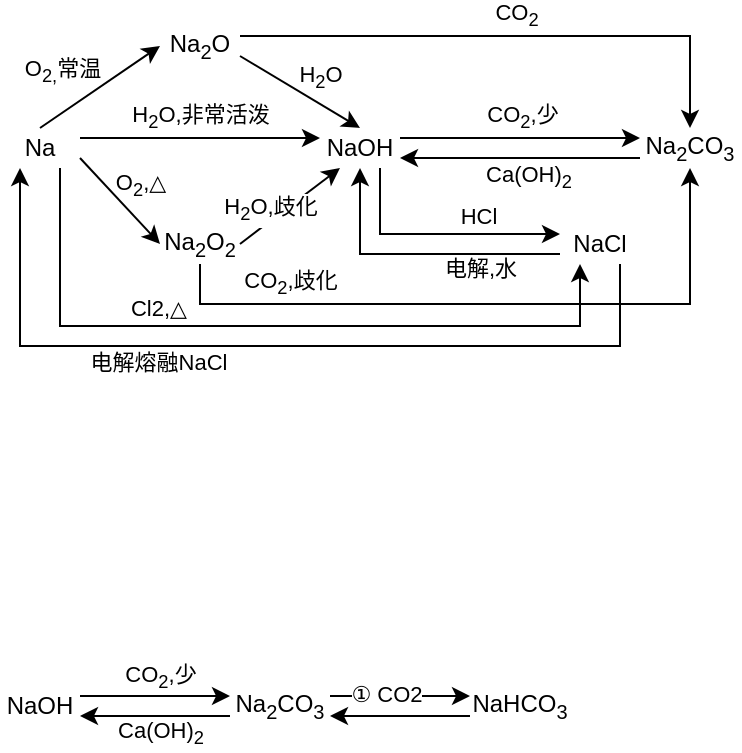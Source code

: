 <mxfile version="14.5.6" type="github">
  <diagram id="NWEgdLzTNcCdse6CF6So" name="第 1 页">
    <mxGraphModel dx="760" dy="423" grid="1" gridSize="10" guides="1" tooltips="1" connect="1" arrows="1" fold="1" page="1" pageScale="1" pageWidth="827" pageHeight="1169" math="0" shadow="0">
      <root>
        <mxCell id="0" />
        <mxCell id="1" parent="0" />
        <mxCell id="CSGc5qnouwRxRaY-37hw-4" style="orthogonalLoop=1;jettySize=auto;html=1;exitX=0.5;exitY=0;exitDx=0;exitDy=0;entryX=0;entryY=0.5;entryDx=0;entryDy=0;rounded=0;labelBackgroundColor=none;" parent="1" source="CSGc5qnouwRxRaY-37hw-2" target="CSGc5qnouwRxRaY-37hw-3" edge="1">
          <mxGeometry relative="1" as="geometry" />
        </mxCell>
        <mxCell id="CSGc5qnouwRxRaY-37hw-5" value="O&lt;sub&gt;2,&lt;/sub&gt;常温" style="edgeLabel;html=1;align=center;verticalAlign=middle;resizable=0;points=[];labelBackgroundColor=none;" parent="CSGc5qnouwRxRaY-37hw-4" vertex="1" connectable="0">
          <mxGeometry x="-0.01" y="3" relative="1" as="geometry">
            <mxPoint x="-17.53" y="-5.77" as="offset" />
          </mxGeometry>
        </mxCell>
        <mxCell id="7AssjnRXzXRhhfTUIeLp-10" style="edgeStyle=orthogonalEdgeStyle;rounded=0;orthogonalLoop=1;jettySize=auto;html=1;entryX=0;entryY=0.25;entryDx=0;entryDy=0;exitX=1;exitY=0.25;exitDx=0;exitDy=0;labelBackgroundColor=none;" edge="1" parent="1" source="CSGc5qnouwRxRaY-37hw-2" target="CSGc5qnouwRxRaY-37hw-6">
          <mxGeometry relative="1" as="geometry" />
        </mxCell>
        <mxCell id="7AssjnRXzXRhhfTUIeLp-11" value="H&lt;sub&gt;2&lt;/sub&gt;O,非常活泼" style="edgeLabel;html=1;align=center;verticalAlign=middle;resizable=0;points=[];labelBackgroundColor=none;" vertex="1" connectable="0" parent="7AssjnRXzXRhhfTUIeLp-10">
          <mxGeometry x="-0.167" y="-1" relative="1" as="geometry">
            <mxPoint x="10" y="-11" as="offset" />
          </mxGeometry>
        </mxCell>
        <mxCell id="7AssjnRXzXRhhfTUIeLp-12" style="rounded=0;orthogonalLoop=1;jettySize=auto;html=1;exitX=1;exitY=0.75;exitDx=0;exitDy=0;entryX=0;entryY=0.5;entryDx=0;entryDy=0;labelBackgroundColor=none;" edge="1" parent="1" source="CSGc5qnouwRxRaY-37hw-2" target="7AssjnRXzXRhhfTUIeLp-9">
          <mxGeometry relative="1" as="geometry" />
        </mxCell>
        <mxCell id="7AssjnRXzXRhhfTUIeLp-27" value="O&lt;sub&gt;2&lt;/sub&gt;,△" style="edgeLabel;html=1;align=center;verticalAlign=middle;resizable=0;points=[];labelBackgroundColor=none;" vertex="1" connectable="0" parent="7AssjnRXzXRhhfTUIeLp-12">
          <mxGeometry x="-0.286" y="1" relative="1" as="geometry">
            <mxPoint x="15.18" y="-0.47" as="offset" />
          </mxGeometry>
        </mxCell>
        <mxCell id="7AssjnRXzXRhhfTUIeLp-22" style="edgeStyle=orthogonalEdgeStyle;rounded=0;orthogonalLoop=1;jettySize=auto;html=1;entryX=0.25;entryY=1;entryDx=0;entryDy=0;exitX=0.75;exitY=1;exitDx=0;exitDy=0;labelBackgroundColor=none;" edge="1" parent="1" source="CSGc5qnouwRxRaY-37hw-2" target="7AssjnRXzXRhhfTUIeLp-14">
          <mxGeometry relative="1" as="geometry">
            <mxPoint x="100" y="330" as="targetPoint" />
            <Array as="points">
              <mxPoint x="110" y="310" />
              <mxPoint x="370" y="310" />
            </Array>
          </mxGeometry>
        </mxCell>
        <mxCell id="7AssjnRXzXRhhfTUIeLp-25" value="Cl2,△" style="edgeLabel;html=1;align=center;verticalAlign=middle;resizable=0;points=[];labelBackgroundColor=none;" vertex="1" connectable="0" parent="7AssjnRXzXRhhfTUIeLp-22">
          <mxGeometry x="-0.432" relative="1" as="geometry">
            <mxPoint x="22.83" y="-9.03" as="offset" />
          </mxGeometry>
        </mxCell>
        <mxCell id="CSGc5qnouwRxRaY-37hw-2" value="Na" style="text;html=1;strokeColor=none;fillColor=none;align=center;verticalAlign=middle;whiteSpace=wrap;rounded=0;labelBackgroundColor=none;" parent="1" vertex="1">
          <mxGeometry x="80" y="211" width="40" height="20" as="geometry" />
        </mxCell>
        <mxCell id="CSGc5qnouwRxRaY-37hw-8" style="rounded=0;orthogonalLoop=1;jettySize=auto;html=1;exitX=1;exitY=0.75;exitDx=0;exitDy=0;entryX=0.5;entryY=0;entryDx=0;entryDy=0;labelBackgroundColor=none;" parent="1" source="CSGc5qnouwRxRaY-37hw-3" target="CSGc5qnouwRxRaY-37hw-6" edge="1">
          <mxGeometry relative="1" as="geometry" />
        </mxCell>
        <mxCell id="CSGc5qnouwRxRaY-37hw-9" value="H&lt;sub&gt;2&lt;/sub&gt;O" style="edgeLabel;html=1;align=center;verticalAlign=middle;resizable=0;points=[];labelBackgroundColor=none;" parent="CSGc5qnouwRxRaY-37hw-8" vertex="1" connectable="0">
          <mxGeometry x="-0.396" y="-1" relative="1" as="geometry">
            <mxPoint x="22.18" y="-0.86" as="offset" />
          </mxGeometry>
        </mxCell>
        <mxCell id="7AssjnRXzXRhhfTUIeLp-4" style="rounded=0;orthogonalLoop=1;jettySize=auto;html=1;exitX=1;exitY=0.25;exitDx=0;exitDy=0;entryX=0.5;entryY=0;entryDx=0;entryDy=0;edgeStyle=orthogonalEdgeStyle;labelBackgroundColor=none;" edge="1" parent="1" source="CSGc5qnouwRxRaY-37hw-3" target="CSGc5qnouwRxRaY-37hw-10">
          <mxGeometry relative="1" as="geometry" />
        </mxCell>
        <mxCell id="7AssjnRXzXRhhfTUIeLp-7" value="CO&lt;sub&gt;2&lt;/sub&gt;" style="edgeLabel;html=1;align=center;verticalAlign=middle;resizable=0;points=[];labelBackgroundColor=none;" vertex="1" connectable="0" parent="7AssjnRXzXRhhfTUIeLp-4">
          <mxGeometry x="0.015" y="1" relative="1" as="geometry">
            <mxPoint y="-9" as="offset" />
          </mxGeometry>
        </mxCell>
        <mxCell id="CSGc5qnouwRxRaY-37hw-3" value="Na&lt;sub&gt;2&lt;/sub&gt;O" style="text;html=1;strokeColor=none;fillColor=none;align=center;verticalAlign=middle;whiteSpace=wrap;rounded=0;labelBackgroundColor=none;" parent="1" vertex="1">
          <mxGeometry x="160" y="160" width="40" height="20" as="geometry" />
        </mxCell>
        <mxCell id="CSGc5qnouwRxRaY-37hw-11" style="edgeStyle=none;rounded=0;orthogonalLoop=1;jettySize=auto;html=1;exitX=1;exitY=0.25;exitDx=0;exitDy=0;entryX=0;entryY=0.25;entryDx=0;entryDy=0;labelBackgroundColor=none;" parent="1" source="CSGc5qnouwRxRaY-37hw-6" target="CSGc5qnouwRxRaY-37hw-10" edge="1">
          <mxGeometry relative="1" as="geometry" />
        </mxCell>
        <mxCell id="CSGc5qnouwRxRaY-37hw-14" value="CO&lt;sub&gt;2&lt;/sub&gt;,少" style="edgeLabel;html=1;align=center;verticalAlign=middle;resizable=0;points=[];labelBackgroundColor=none;" parent="CSGc5qnouwRxRaY-37hw-11" vertex="1" connectable="0">
          <mxGeometry x="-0.161" y="-1" relative="1" as="geometry">
            <mxPoint x="10" y="-11" as="offset" />
          </mxGeometry>
        </mxCell>
        <mxCell id="7AssjnRXzXRhhfTUIeLp-15" style="edgeStyle=orthogonalEdgeStyle;rounded=0;orthogonalLoop=1;jettySize=auto;html=1;exitX=0.75;exitY=1;exitDx=0;exitDy=0;entryX=0;entryY=0.25;entryDx=0;entryDy=0;labelBackgroundColor=none;" edge="1" parent="1" source="CSGc5qnouwRxRaY-37hw-6" target="7AssjnRXzXRhhfTUIeLp-14">
          <mxGeometry relative="1" as="geometry" />
        </mxCell>
        <mxCell id="7AssjnRXzXRhhfTUIeLp-18" value="HCl" style="edgeLabel;html=1;align=center;verticalAlign=middle;resizable=0;points=[];labelBackgroundColor=none;" vertex="1" connectable="0" parent="7AssjnRXzXRhhfTUIeLp-15">
          <mxGeometry x="-0.109" y="1" relative="1" as="geometry">
            <mxPoint x="26.79" y="-8" as="offset" />
          </mxGeometry>
        </mxCell>
        <mxCell id="CSGc5qnouwRxRaY-37hw-6" value="NaOH" style="text;html=1;strokeColor=none;fillColor=none;align=center;verticalAlign=middle;whiteSpace=wrap;rounded=0;labelBackgroundColor=none;" parent="1" vertex="1">
          <mxGeometry x="240" y="211" width="40" height="20" as="geometry" />
        </mxCell>
        <mxCell id="CSGc5qnouwRxRaY-37hw-12" style="edgeStyle=none;rounded=0;orthogonalLoop=1;jettySize=auto;html=1;exitX=0;exitY=0.75;exitDx=0;exitDy=0;entryX=1;entryY=0.75;entryDx=0;entryDy=0;labelBackgroundColor=none;" parent="1" source="CSGc5qnouwRxRaY-37hw-10" target="CSGc5qnouwRxRaY-37hw-6" edge="1">
          <mxGeometry relative="1" as="geometry" />
        </mxCell>
        <mxCell id="CSGc5qnouwRxRaY-37hw-15" value="Ca(OH)&lt;sub&gt;2&lt;/sub&gt;" style="edgeLabel;html=1;align=center;verticalAlign=middle;resizable=0;points=[];labelBackgroundColor=none;" parent="CSGc5qnouwRxRaY-37hw-12" vertex="1" connectable="0">
          <mxGeometry x="0.189" y="1" relative="1" as="geometry">
            <mxPoint x="15.67" y="9" as="offset" />
          </mxGeometry>
        </mxCell>
        <mxCell id="CSGc5qnouwRxRaY-37hw-10" value="Na&lt;sub&gt;2&lt;/sub&gt;CO&lt;sub&gt;3&lt;/sub&gt;" style="text;html=1;strokeColor=none;fillColor=none;align=center;verticalAlign=middle;whiteSpace=wrap;rounded=0;labelBackgroundColor=none;" parent="1" vertex="1">
          <mxGeometry x="400" y="211" width="50" height="20" as="geometry" />
        </mxCell>
        <mxCell id="7AssjnRXzXRhhfTUIeLp-13" style="rounded=0;orthogonalLoop=1;jettySize=auto;html=1;exitX=1;exitY=0.5;exitDx=0;exitDy=0;entryX=0.25;entryY=1;entryDx=0;entryDy=0;labelBackgroundColor=none;" edge="1" parent="1" source="7AssjnRXzXRhhfTUIeLp-9" target="CSGc5qnouwRxRaY-37hw-6">
          <mxGeometry relative="1" as="geometry" />
        </mxCell>
        <mxCell id="7AssjnRXzXRhhfTUIeLp-30" value="H&lt;sub&gt;2&lt;/sub&gt;O,歧化" style="edgeLabel;html=1;align=center;verticalAlign=middle;resizable=0;points=[];labelBackgroundColor=#ffffff;" vertex="1" connectable="0" parent="7AssjnRXzXRhhfTUIeLp-13">
          <mxGeometry x="-0.59" y="1" relative="1" as="geometry">
            <mxPoint x="5.07" y="-9" as="offset" />
          </mxGeometry>
        </mxCell>
        <mxCell id="7AssjnRXzXRhhfTUIeLp-20" style="edgeStyle=orthogonalEdgeStyle;rounded=0;orthogonalLoop=1;jettySize=auto;html=1;exitX=0.5;exitY=1;exitDx=0;exitDy=0;entryX=0.5;entryY=1;entryDx=0;entryDy=0;labelBackgroundColor=none;" edge="1" parent="1" source="7AssjnRXzXRhhfTUIeLp-9" target="CSGc5qnouwRxRaY-37hw-10">
          <mxGeometry relative="1" as="geometry" />
        </mxCell>
        <mxCell id="7AssjnRXzXRhhfTUIeLp-21" value="CO&lt;sub&gt;2&lt;/sub&gt;,歧化" style="edgeLabel;html=1;align=center;verticalAlign=middle;resizable=0;points=[];labelBackgroundColor=none;" vertex="1" connectable="0" parent="7AssjnRXzXRhhfTUIeLp-20">
          <mxGeometry x="-0.678" y="-1" relative="1" as="geometry">
            <mxPoint x="11.41" y="-11.03" as="offset" />
          </mxGeometry>
        </mxCell>
        <mxCell id="7AssjnRXzXRhhfTUIeLp-9" value="Na&lt;sub&gt;2&lt;/sub&gt;O&lt;sub&gt;2&lt;/sub&gt;" style="text;html=1;strokeColor=none;fillColor=none;align=center;verticalAlign=middle;whiteSpace=wrap;rounded=0;labelBackgroundColor=none;" vertex="1" parent="1">
          <mxGeometry x="160" y="259" width="40" height="20" as="geometry" />
        </mxCell>
        <mxCell id="7AssjnRXzXRhhfTUIeLp-17" style="edgeStyle=orthogonalEdgeStyle;rounded=0;orthogonalLoop=1;jettySize=auto;html=1;exitX=0;exitY=0.75;exitDx=0;exitDy=0;entryX=0.5;entryY=1;entryDx=0;entryDy=0;labelBackgroundColor=none;" edge="1" parent="1" source="7AssjnRXzXRhhfTUIeLp-14" target="CSGc5qnouwRxRaY-37hw-6">
          <mxGeometry relative="1" as="geometry" />
        </mxCell>
        <mxCell id="7AssjnRXzXRhhfTUIeLp-19" value="电解,水" style="edgeLabel;html=1;align=center;verticalAlign=middle;resizable=0;points=[];labelBackgroundColor=none;" vertex="1" connectable="0" parent="7AssjnRXzXRhhfTUIeLp-17">
          <mxGeometry x="0.115" y="-1" relative="1" as="geometry">
            <mxPoint x="39.31" y="8" as="offset" />
          </mxGeometry>
        </mxCell>
        <mxCell id="7AssjnRXzXRhhfTUIeLp-24" style="edgeStyle=orthogonalEdgeStyle;rounded=0;orthogonalLoop=1;jettySize=auto;html=1;exitX=0.75;exitY=1;exitDx=0;exitDy=0;entryX=0.25;entryY=1;entryDx=0;entryDy=0;labelBackgroundColor=none;" edge="1" parent="1" source="7AssjnRXzXRhhfTUIeLp-14" target="CSGc5qnouwRxRaY-37hw-2">
          <mxGeometry relative="1" as="geometry">
            <Array as="points">
              <mxPoint x="390" y="320" />
              <mxPoint x="90" y="320" />
            </Array>
          </mxGeometry>
        </mxCell>
        <mxCell id="7AssjnRXzXRhhfTUIeLp-26" value="电解熔融NaCl" style="edgeLabel;html=1;align=center;verticalAlign=middle;resizable=0;points=[];labelBackgroundColor=none;" vertex="1" connectable="0" parent="7AssjnRXzXRhhfTUIeLp-24">
          <mxGeometry x="0.404" y="2" relative="1" as="geometry">
            <mxPoint x="29.79" y="5.97" as="offset" />
          </mxGeometry>
        </mxCell>
        <mxCell id="7AssjnRXzXRhhfTUIeLp-14" value="NaCl" style="text;html=1;strokeColor=none;fillColor=none;align=center;verticalAlign=middle;whiteSpace=wrap;rounded=0;labelBackgroundColor=none;" vertex="1" parent="1">
          <mxGeometry x="360" y="259" width="40" height="20" as="geometry" />
        </mxCell>
        <mxCell id="7AssjnRXzXRhhfTUIeLp-34" style="edgeStyle=none;rounded=0;orthogonalLoop=1;jettySize=auto;html=1;exitX=1;exitY=0.25;exitDx=0;exitDy=0;entryX=0;entryY=0.25;entryDx=0;entryDy=0;labelBackgroundColor=none;" edge="1" parent="1" source="7AssjnRXzXRhhfTUIeLp-32" target="7AssjnRXzXRhhfTUIeLp-33">
          <mxGeometry relative="1" as="geometry" />
        </mxCell>
        <mxCell id="7AssjnRXzXRhhfTUIeLp-36" value="CO&lt;sub&gt;2&lt;/sub&gt;,少" style="edgeLabel;html=1;align=center;verticalAlign=middle;resizable=0;points=[];labelBackgroundColor=none;" vertex="1" connectable="0" parent="7AssjnRXzXRhhfTUIeLp-34">
          <mxGeometry x="-0.301" y="-1" relative="1" as="geometry">
            <mxPoint x="13.79" y="-10" as="offset" />
          </mxGeometry>
        </mxCell>
        <mxCell id="7AssjnRXzXRhhfTUIeLp-32" value="NaOH" style="text;html=1;strokeColor=none;fillColor=none;align=center;verticalAlign=middle;whiteSpace=wrap;rounded=0;labelBackgroundColor=#ffffff;" vertex="1" parent="1">
          <mxGeometry x="80" y="490" width="40" height="20" as="geometry" />
        </mxCell>
        <mxCell id="7AssjnRXzXRhhfTUIeLp-35" style="edgeStyle=none;rounded=0;orthogonalLoop=1;jettySize=auto;html=1;exitX=0;exitY=0.75;exitDx=0;exitDy=0;entryX=1;entryY=0.75;entryDx=0;entryDy=0;labelBackgroundColor=none;" edge="1" parent="1" source="7AssjnRXzXRhhfTUIeLp-33" target="7AssjnRXzXRhhfTUIeLp-32">
          <mxGeometry relative="1" as="geometry" />
        </mxCell>
        <mxCell id="7AssjnRXzXRhhfTUIeLp-37" value="Ca(OH)&lt;sub&gt;2&lt;/sub&gt;" style="edgeLabel;html=1;align=center;verticalAlign=middle;resizable=0;points=[];" vertex="1" connectable="0" parent="7AssjnRXzXRhhfTUIeLp-35">
          <mxGeometry x="0.209" y="2" relative="1" as="geometry">
            <mxPoint x="10.52" y="7" as="offset" />
          </mxGeometry>
        </mxCell>
        <mxCell id="7AssjnRXzXRhhfTUIeLp-39" style="edgeStyle=none;rounded=0;orthogonalLoop=1;jettySize=auto;html=1;exitX=1;exitY=0.25;exitDx=0;exitDy=0;entryX=0;entryY=0.25;entryDx=0;entryDy=0;labelBackgroundColor=none;" edge="1" parent="1" source="7AssjnRXzXRhhfTUIeLp-33" target="7AssjnRXzXRhhfTUIeLp-38">
          <mxGeometry relative="1" as="geometry" />
        </mxCell>
        <mxCell id="7AssjnRXzXRhhfTUIeLp-42" value="① CO2" style="edgeLabel;html=1;align=center;verticalAlign=middle;resizable=0;points=[];" vertex="1" connectable="0" parent="7AssjnRXzXRhhfTUIeLp-39">
          <mxGeometry x="-0.197" y="1" relative="1" as="geometry">
            <mxPoint as="offset" />
          </mxGeometry>
        </mxCell>
        <mxCell id="7AssjnRXzXRhhfTUIeLp-33" value="Na&lt;sub&gt;2&lt;/sub&gt;CO&lt;sub&gt;3&lt;/sub&gt;" style="text;html=1;strokeColor=none;fillColor=none;align=center;verticalAlign=middle;whiteSpace=wrap;rounded=0;labelBackgroundColor=#ffffff;" vertex="1" parent="1">
          <mxGeometry x="195" y="490" width="50" height="20" as="geometry" />
        </mxCell>
        <mxCell id="7AssjnRXzXRhhfTUIeLp-40" style="edgeStyle=none;rounded=0;orthogonalLoop=1;jettySize=auto;html=1;exitX=0;exitY=0.75;exitDx=0;exitDy=0;entryX=1;entryY=0.75;entryDx=0;entryDy=0;labelBackgroundColor=none;" edge="1" parent="1" source="7AssjnRXzXRhhfTUIeLp-38" target="7AssjnRXzXRhhfTUIeLp-33">
          <mxGeometry relative="1" as="geometry" />
        </mxCell>
        <mxCell id="7AssjnRXzXRhhfTUIeLp-38" value="NaHCO&lt;sub&gt;3&lt;/sub&gt;" style="text;html=1;strokeColor=none;fillColor=none;align=center;verticalAlign=middle;whiteSpace=wrap;rounded=0;labelBackgroundColor=none;" vertex="1" parent="1">
          <mxGeometry x="315" y="490" width="50" height="20" as="geometry" />
        </mxCell>
      </root>
    </mxGraphModel>
  </diagram>
</mxfile>
